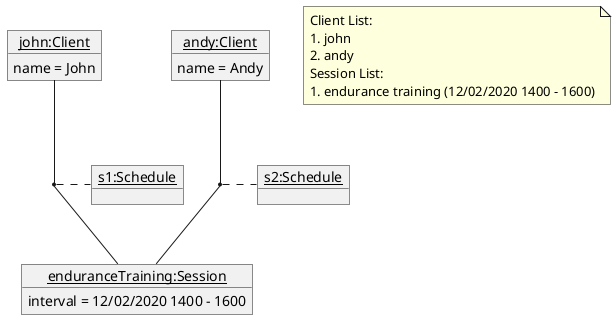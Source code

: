 @startuml

object "__enduranceTraining:Session__" as session {
    interval = 12/02/2020 1400 - 1600
}

object "__andy:Client__" as secondClient {
    name = Andy
}
object "__s2:Schedule__" as secondSchedule
(secondClient, session) .. secondSchedule

object "__john:Client__" as firstClient {
    name = John
}
object "__s1:Schedule__" as firstSchedule
(firstClient, session) .. firstSchedule

note as N1
Client List:
1. john
2. andy
Session List:
1. endurance training (12/02/2020 1400 - 1600)
endnote
@enduml
